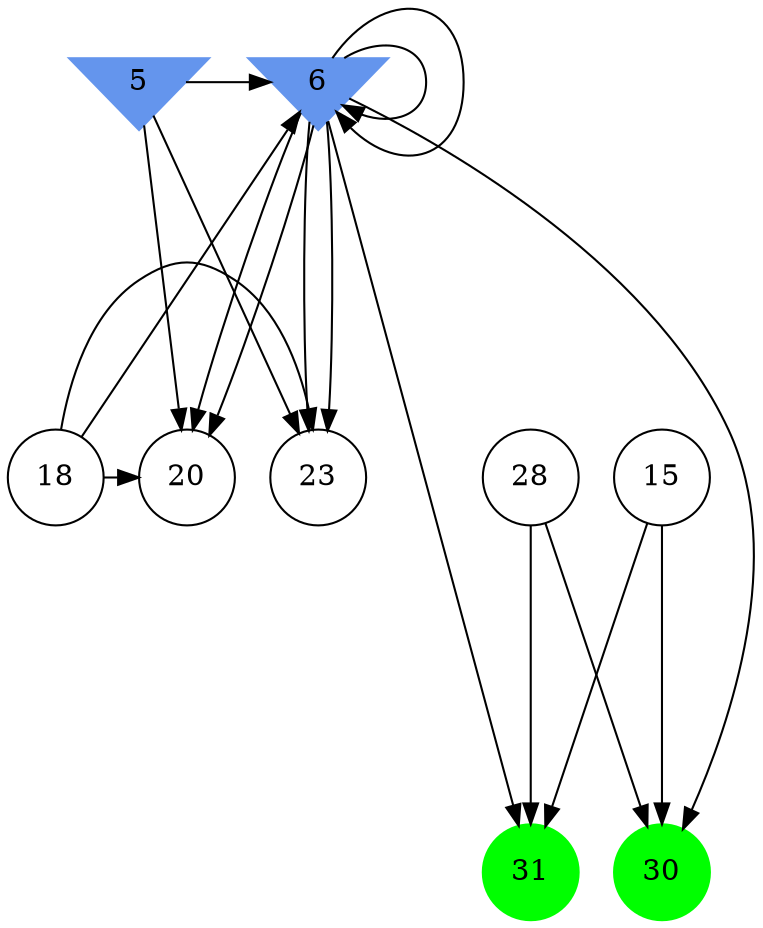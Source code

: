 digraph brain {
	ranksep=2.0;
	5 [shape=invtriangle,style=filled,color=cornflowerblue];
	6 [shape=invtriangle,style=filled,color=cornflowerblue];
	15 [shape=circle,color=black];
	18 [shape=circle,color=black];
	20 [shape=circle,color=black];
	23 [shape=circle,color=black];
	28 [shape=circle,color=black];
	30 [shape=circle,style=filled,color=green];
	31 [shape=circle,style=filled,color=green];
	6	->	6;
	6	->	23;
	6	->	20;
	5	->	6;
	5	->	23;
	5	->	20;
	6	->	6;
	6	->	23;
	6	->	20;
	18	->	6;
	18	->	23;
	18	->	20;
	6	->	31;
	6	->	30;
	15	->	31;
	15	->	30;
	28	->	31;
	28	->	30;
	{ rank=same; 5; 6; }
	{ rank=same; 15; 18; 20; 23; 28; }
	{ rank=same; 30; 31; }
}
